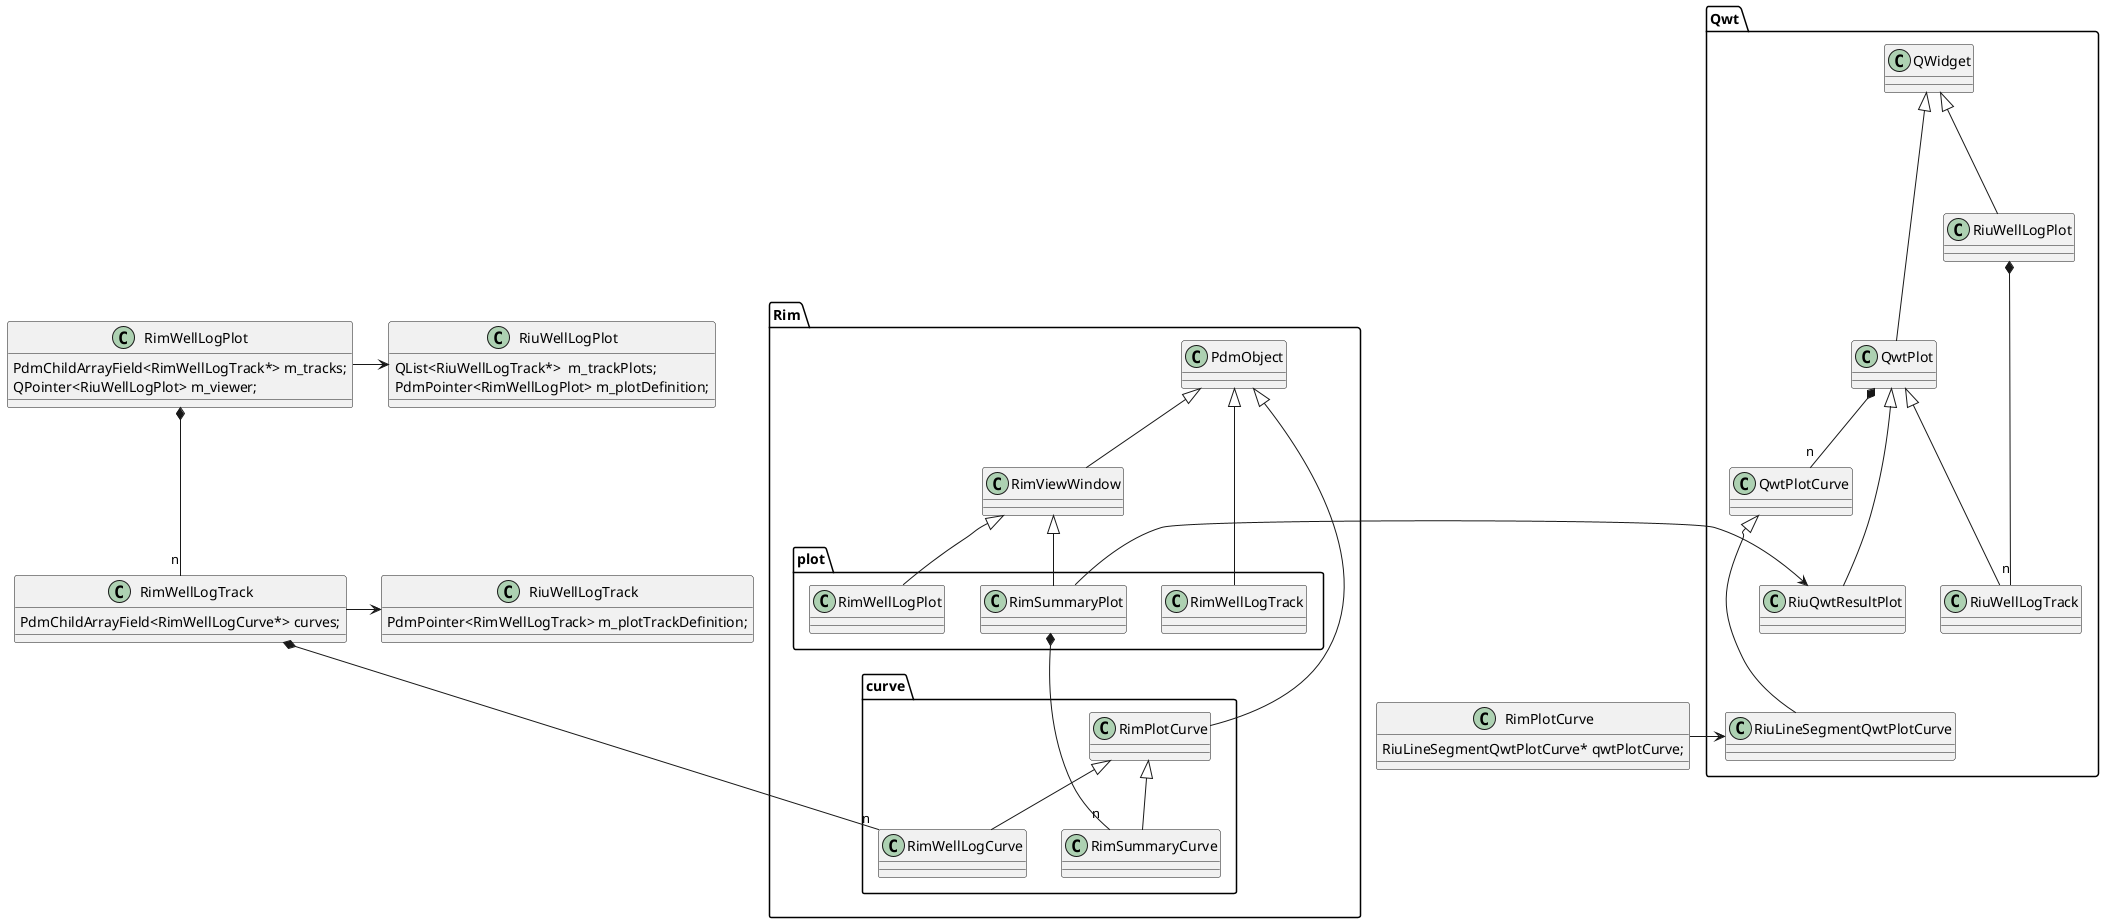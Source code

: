 @startuml
package Rim {

PdmObject <|-- RimViewWindow
package plot {
RimViewWindow <|-- RimWellLogPlot
RimViewWindow <|-- RimSummaryPlot

PdmObject <|-- RimWellLogTrack
}
package curve {

PdmObject <|---- RimPlotCurve
RimPlotCurve <|-- RimWellLogCurve
RimPlotCurve <|-- RimSummaryCurve
}
}




class RimWellLogTrack {
PdmChildArrayField<RimWellLogCurve*> curves;
}

class RimPlotCurve {
RiuLineSegmentQwtPlotCurve* qwtPlotCurve;
}

class RimWellLogPlot {
  PdmChildArrayField<RimWellLogTrack*> m_tracks;
  QPointer<RiuWellLogPlot> m_viewer;
}

package Qwt {
QWidget <|--- RiuWellLogPlot
QWidget <|-- QwtPlot
QwtPlot <|--- RiuWellLogTrack
QwtPlot <|--- RiuQwtResultPlot

RiuWellLogPlot *---- "n" RiuWellLogTrack
QwtPlot *-- "n" QwtPlotCurve
QwtPlotCurve <|-- RiuLineSegmentQwtPlotCurve
RiuWellLogTrack --[hidden]> RiuLineSegmentQwtPlotCurve
}

class RiuWellLogPlot {
  QList<RiuWellLogTrack*>  m_trackPlots;
  PdmPointer<RimWellLogPlot> m_plotDefinition;
}

class RiuWellLogTrack {
  PdmPointer<RimWellLogTrack> m_plotTrackDefinition;
}
RimWellLogPlot *--- "n" RimWellLogTrack
RimWellLogTrack *--- "n" RimWellLogCurve

RimSummaryPlot *--- "n" RimSummaryCurve

RimWellLogPlot -r-> RiuWellLogPlot
RimWellLogTrack -r-> RiuWellLogTrack
RimPlotCurve -r-> RiuLineSegmentQwtPlotCurve
RimSummaryPlot -r-> RiuQwtResultPlot



@enduml
